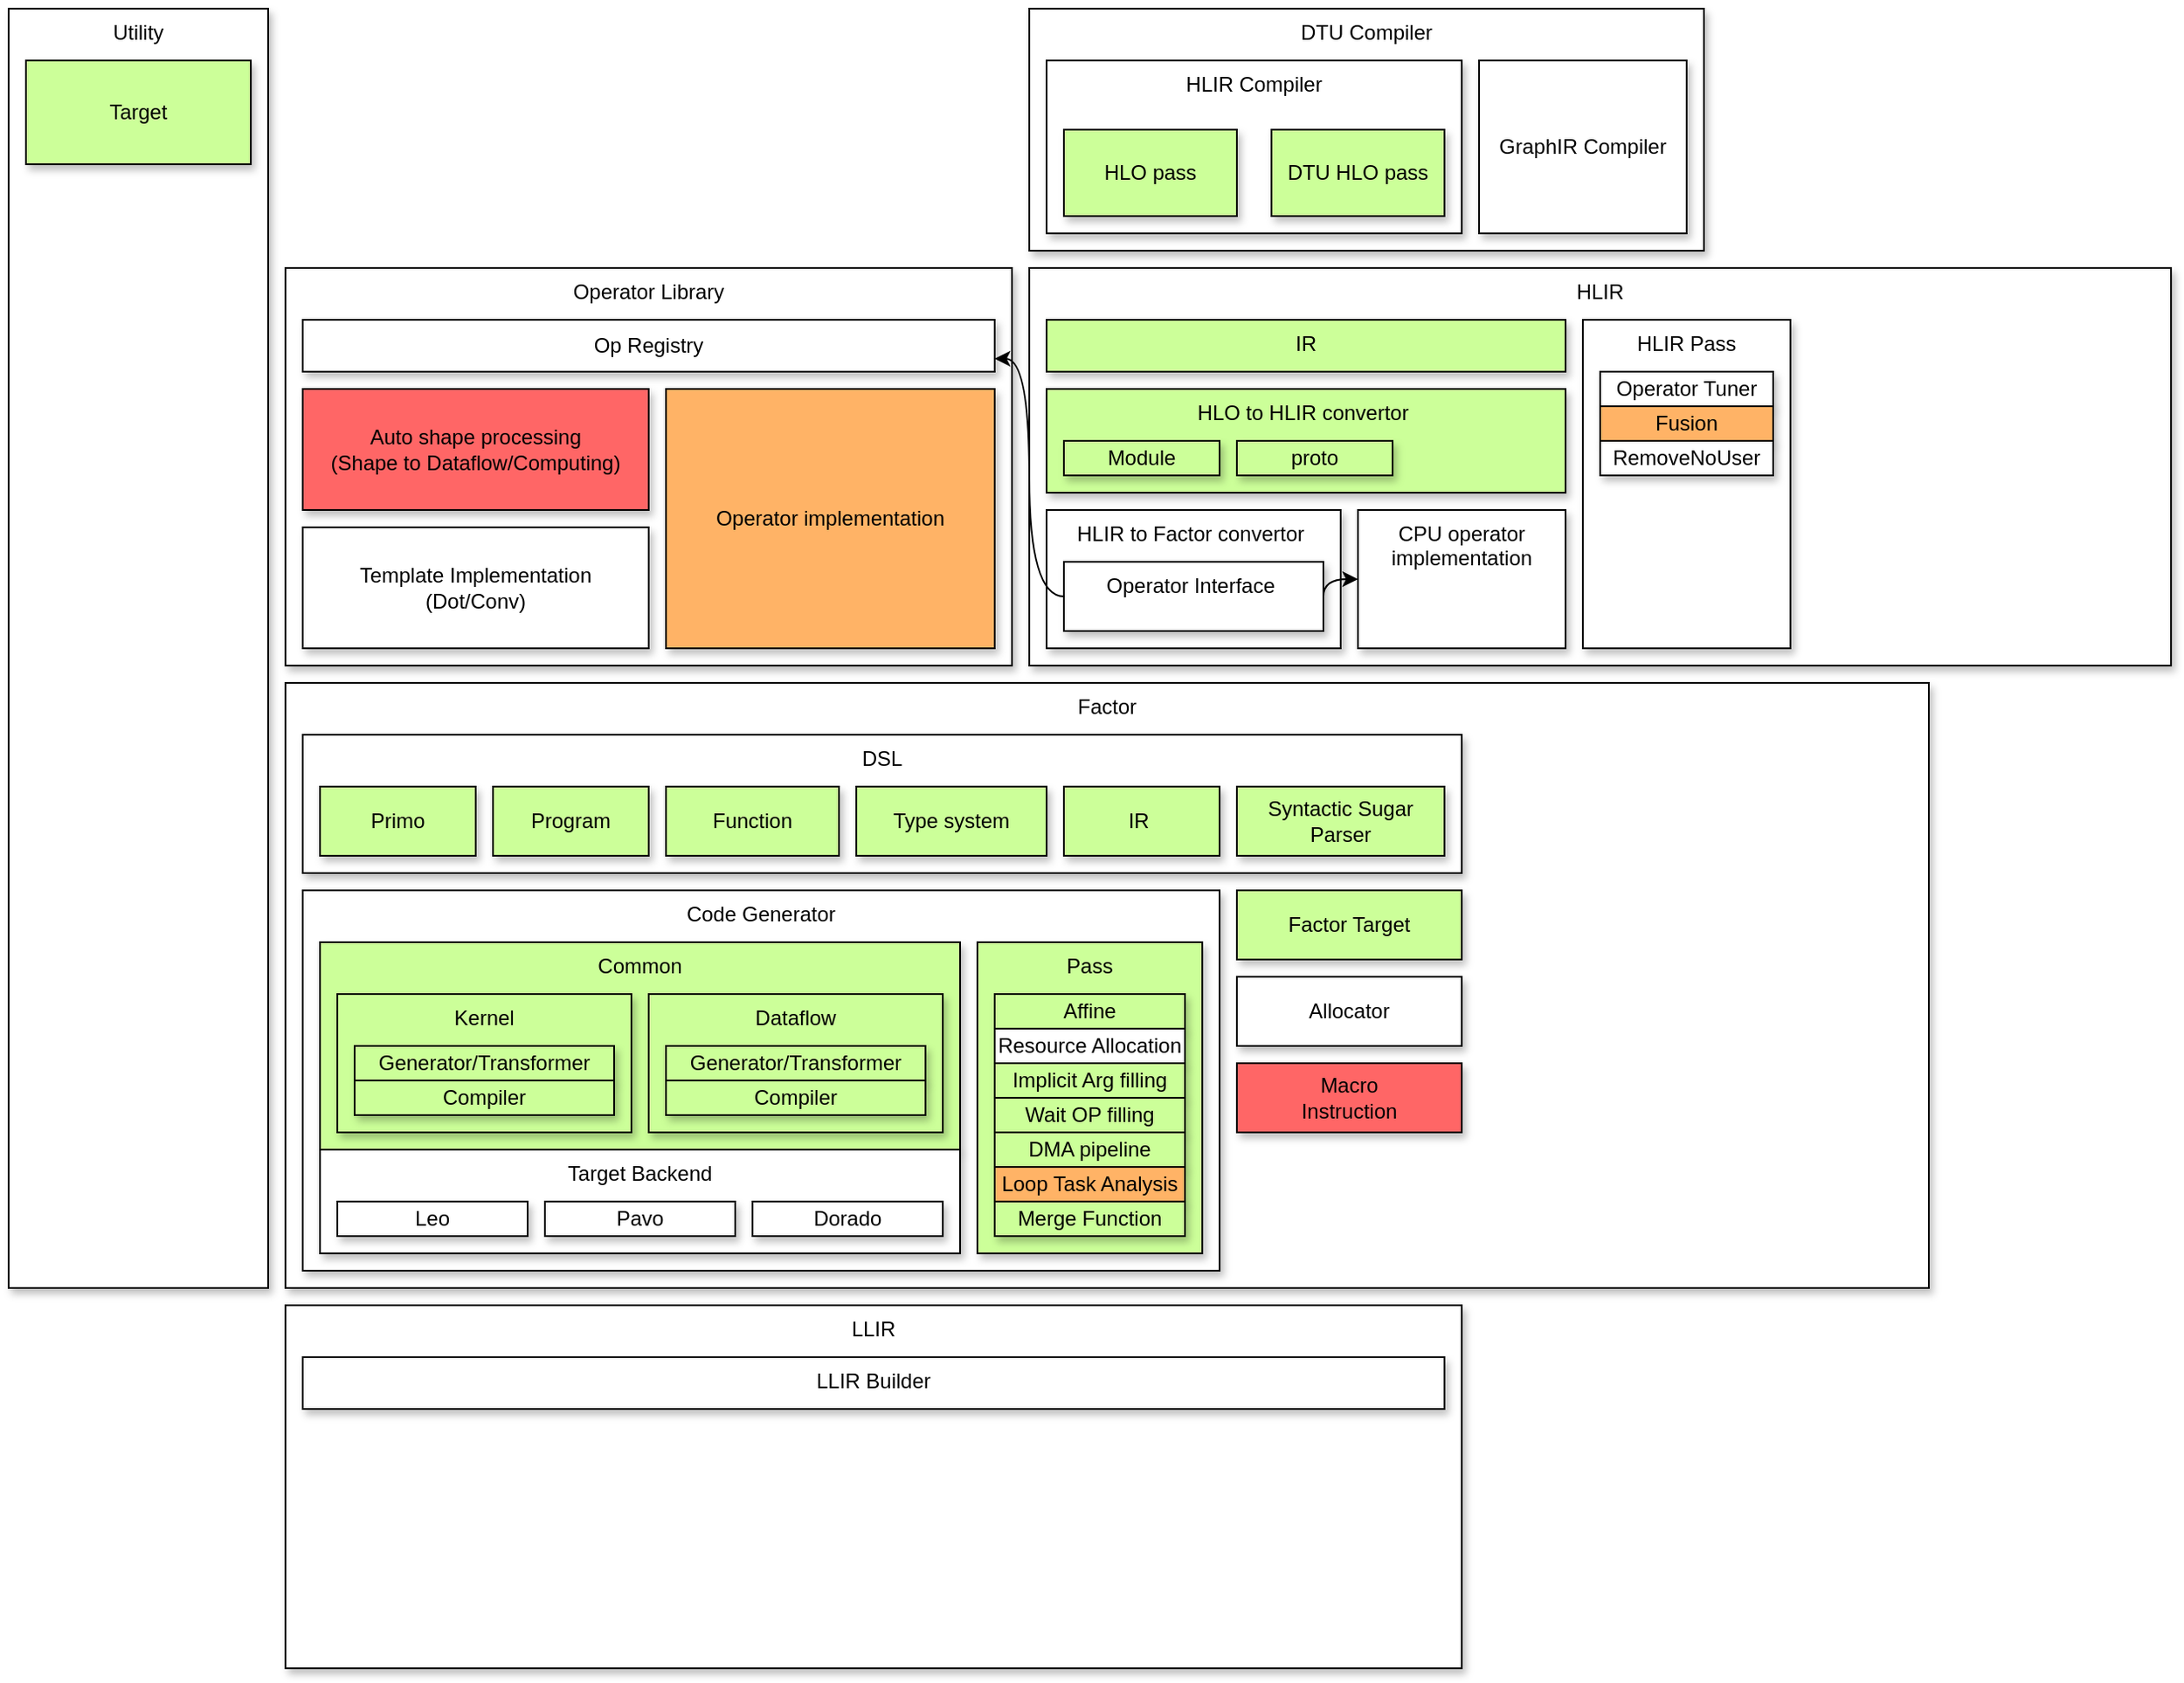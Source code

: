 <mxfile version="14.5.0" type="github">
  <diagram id="_3LncPrsmreKFIglYwDI" name="Page-1">
    <mxGraphModel dx="2031" dy="659" grid="1" gridSize="10" guides="1" tooltips="1" connect="1" arrows="1" fold="1" page="1" pageScale="1" pageWidth="850" pageHeight="1100" math="0" shadow="0">
      <root>
        <mxCell id="0" />
        <mxCell id="1" parent="0" />
        <mxCell id="cP5ySLdVDg7BmedUUOFs-13" value="Operator Library" style="rounded=0;whiteSpace=wrap;html=1;verticalAlign=top;shadow=1;" vertex="1" parent="1">
          <mxGeometry x="-390" y="340" width="420" height="230" as="geometry" />
        </mxCell>
        <mxCell id="cP5ySLdVDg7BmedUUOFs-24" value="Factor" style="rounded=0;whiteSpace=wrap;html=1;align=center;verticalAlign=top;shadow=1;" vertex="1" parent="1">
          <mxGeometry x="-390" y="580" width="950" height="350" as="geometry" />
        </mxCell>
        <mxCell id="cP5ySLdVDg7BmedUUOFs-41" value="Code Generator" style="rounded=0;whiteSpace=wrap;html=1;align=center;verticalAlign=top;shadow=1;" vertex="1" parent="1">
          <mxGeometry x="-380" y="700" width="530" height="220" as="geometry" />
        </mxCell>
        <mxCell id="cP5ySLdVDg7BmedUUOFs-47" value="Common" style="rounded=0;whiteSpace=wrap;html=1;shadow=1;align=center;verticalAlign=top;fillColor=#CCFF99;" vertex="1" parent="1">
          <mxGeometry x="-370" y="730" width="370" height="120" as="geometry" />
        </mxCell>
        <mxCell id="mfwibhz9wOhJmcExsnoy-1" value="HLIR" style="rounded=0;whiteSpace=wrap;html=1;align=center;verticalAlign=top;shadow=1;" parent="1" vertex="1">
          <mxGeometry x="40" y="340" width="660" height="230" as="geometry" />
        </mxCell>
        <mxCell id="mfwibhz9wOhJmcExsnoy-2" value="DTU Compiler&lt;br&gt;" style="rounded=0;whiteSpace=wrap;html=1;align=center;verticalAlign=top;shadow=1;" parent="1" vertex="1">
          <mxGeometry x="40" y="190" width="390" height="140" as="geometry" />
        </mxCell>
        <mxCell id="cP5ySLdVDg7BmedUUOFs-1" value="HLIR Compiler" style="rounded=0;whiteSpace=wrap;html=1;verticalAlign=top;shadow=1;" vertex="1" parent="1">
          <mxGeometry x="50" y="220" width="240" height="100" as="geometry" />
        </mxCell>
        <mxCell id="cP5ySLdVDg7BmedUUOFs-2" value="GraphIR Compiler" style="rounded=0;whiteSpace=wrap;html=1;shadow=1;" vertex="1" parent="1">
          <mxGeometry x="300" y="220" width="120" height="100" as="geometry" />
        </mxCell>
        <mxCell id="cP5ySLdVDg7BmedUUOFs-3" value="HLO to HLIR convertor&amp;nbsp;" style="rounded=0;whiteSpace=wrap;html=1;verticalAlign=top;shadow=1;fillColor=#CCFF99;" vertex="1" parent="1">
          <mxGeometry x="50" y="410" width="300" height="60" as="geometry" />
        </mxCell>
        <mxCell id="cP5ySLdVDg7BmedUUOFs-4" value="HLIR to Factor&amp;nbsp;convertor&amp;nbsp;" style="rounded=0;whiteSpace=wrap;html=1;verticalAlign=top;shadow=1;" vertex="1" parent="1">
          <mxGeometry x="50" y="480" width="170" height="80" as="geometry" />
        </mxCell>
        <mxCell id="cP5ySLdVDg7BmedUUOFs-5" value="HLO pass" style="rounded=0;whiteSpace=wrap;html=1;shadow=1;fillColor=#CCFF99;" vertex="1" parent="1">
          <mxGeometry x="60" y="260" width="100" height="50" as="geometry" />
        </mxCell>
        <mxCell id="cP5ySLdVDg7BmedUUOFs-6" value="DTU HLO pass" style="rounded=0;whiteSpace=wrap;html=1;shadow=1;fillColor=#CCFF99;" vertex="1" parent="1">
          <mxGeometry x="180" y="260" width="100" height="50" as="geometry" />
        </mxCell>
        <mxCell id="cP5ySLdVDg7BmedUUOFs-8" value="Module" style="rounded=0;whiteSpace=wrap;html=1;align=center;shadow=1;fillColor=#CCFF99;" vertex="1" parent="1">
          <mxGeometry x="60" y="440" width="90" height="20" as="geometry" />
        </mxCell>
        <mxCell id="cP5ySLdVDg7BmedUUOFs-10" value="proto" style="rounded=0;whiteSpace=wrap;html=1;align=center;shadow=1;fillColor=#CCFF99;" vertex="1" parent="1">
          <mxGeometry x="160" y="440" width="90" height="20" as="geometry" />
        </mxCell>
        <mxCell id="cP5ySLdVDg7BmedUUOFs-11" value="HLIR Pass" style="rounded=0;whiteSpace=wrap;html=1;verticalAlign=top;shadow=1;" vertex="1" parent="1">
          <mxGeometry x="360" y="370" width="120" height="190" as="geometry" />
        </mxCell>
        <mxCell id="cP5ySLdVDg7BmedUUOFs-71" style="edgeStyle=orthogonalEdgeStyle;curved=1;rounded=0;orthogonalLoop=1;jettySize=auto;html=1;exitX=0;exitY=0.5;exitDx=0;exitDy=0;entryX=1;entryY=0.75;entryDx=0;entryDy=0;" edge="1" parent="1" source="cP5ySLdVDg7BmedUUOFs-12" target="cP5ySLdVDg7BmedUUOFs-16">
          <mxGeometry relative="1" as="geometry" />
        </mxCell>
        <mxCell id="cP5ySLdVDg7BmedUUOFs-72" style="edgeStyle=orthogonalEdgeStyle;curved=1;rounded=0;orthogonalLoop=1;jettySize=auto;html=1;exitX=1;exitY=0.5;exitDx=0;exitDy=0;entryX=0;entryY=0.5;entryDx=0;entryDy=0;" edge="1" parent="1" source="cP5ySLdVDg7BmedUUOFs-12" target="cP5ySLdVDg7BmedUUOFs-22">
          <mxGeometry relative="1" as="geometry">
            <Array as="points">
              <mxPoint x="210" y="520" />
            </Array>
          </mxGeometry>
        </mxCell>
        <mxCell id="cP5ySLdVDg7BmedUUOFs-12" value="Operator Interface&amp;nbsp;" style="rounded=0;whiteSpace=wrap;html=1;verticalAlign=top;shadow=1;" vertex="1" parent="1">
          <mxGeometry x="60" y="510" width="150" height="40" as="geometry" />
        </mxCell>
        <mxCell id="cP5ySLdVDg7BmedUUOFs-15" value="Auto shape processing&lt;br&gt;(Shape to Dataflow/Computing)" style="rounded=0;whiteSpace=wrap;html=1;align=center;shadow=1;fillColor=#FF6666;" vertex="1" parent="1">
          <mxGeometry x="-380" y="410" width="200" height="70" as="geometry" />
        </mxCell>
        <mxCell id="cP5ySLdVDg7BmedUUOFs-16" value="Op Registry" style="rounded=0;whiteSpace=wrap;html=1;align=center;shadow=1;" vertex="1" parent="1">
          <mxGeometry x="-380" y="370" width="400" height="30" as="geometry" />
        </mxCell>
        <mxCell id="cP5ySLdVDg7BmedUUOFs-17" value="&lt;span&gt;Template Implementation&lt;br&gt;(Dot/Conv)&lt;br&gt;&lt;/span&gt;" style="rounded=0;whiteSpace=wrap;html=1;align=center;shadow=1;" vertex="1" parent="1">
          <mxGeometry x="-380" y="490" width="200" height="70" as="geometry" />
        </mxCell>
        <mxCell id="cP5ySLdVDg7BmedUUOFs-18" value="Operator Tuner" style="rounded=0;whiteSpace=wrap;html=1;align=center;shadow=1;" vertex="1" parent="1">
          <mxGeometry x="370" y="400" width="100" height="20" as="geometry" />
        </mxCell>
        <mxCell id="cP5ySLdVDg7BmedUUOFs-21" value="&lt;span&gt;Operator implementation&lt;br&gt;&lt;/span&gt;" style="rounded=0;whiteSpace=wrap;html=1;align=center;shadow=1;fillColor=#FFB366;" vertex="1" parent="1">
          <mxGeometry x="-170" y="410" width="190" height="150" as="geometry" />
        </mxCell>
        <mxCell id="cP5ySLdVDg7BmedUUOFs-22" value="CPU operator implementation" style="rounded=0;whiteSpace=wrap;html=1;verticalAlign=top;shadow=1;" vertex="1" parent="1">
          <mxGeometry x="230" y="480" width="120" height="80" as="geometry" />
        </mxCell>
        <mxCell id="cP5ySLdVDg7BmedUUOFs-25" value="DSL" style="rounded=0;whiteSpace=wrap;html=1;align=center;verticalAlign=top;shadow=1;" vertex="1" parent="1">
          <mxGeometry x="-380" y="610" width="670" height="80" as="geometry" />
        </mxCell>
        <mxCell id="cP5ySLdVDg7BmedUUOFs-26" value="Primo" style="rounded=0;whiteSpace=wrap;html=1;align=center;shadow=1;fillColor=#CCFF99;" vertex="1" parent="1">
          <mxGeometry x="-370" y="640" width="90" height="40" as="geometry" />
        </mxCell>
        <mxCell id="cP5ySLdVDg7BmedUUOFs-27" value="Program" style="rounded=0;whiteSpace=wrap;html=1;align=center;shadow=1;fillColor=#CCFF99;" vertex="1" parent="1">
          <mxGeometry x="-270" y="640" width="90" height="40" as="geometry" />
        </mxCell>
        <mxCell id="cP5ySLdVDg7BmedUUOFs-28" value="Factor Target" style="rounded=0;whiteSpace=wrap;html=1;align=center;shadow=1;fillColor=#CCFF99;" vertex="1" parent="1">
          <mxGeometry x="160" y="700" width="130" height="40" as="geometry" />
        </mxCell>
        <mxCell id="cP5ySLdVDg7BmedUUOFs-31" value="Utility" style="rounded=0;whiteSpace=wrap;html=1;align=center;verticalAlign=top;shadow=1;" vertex="1" parent="1">
          <mxGeometry x="-550" y="190" width="150" height="740" as="geometry" />
        </mxCell>
        <mxCell id="cP5ySLdVDg7BmedUUOFs-29" value="Target" style="rounded=0;whiteSpace=wrap;html=1;align=center;shadow=1;fillColor=#CCFF99;" vertex="1" parent="1">
          <mxGeometry x="-540" y="220" width="130" height="60" as="geometry" />
        </mxCell>
        <mxCell id="cP5ySLdVDg7BmedUUOFs-32" value="Type system" style="rounded=0;whiteSpace=wrap;html=1;align=center;shadow=1;fillColor=#CCFF99;" vertex="1" parent="1">
          <mxGeometry x="-60" y="640" width="110" height="40" as="geometry" />
        </mxCell>
        <mxCell id="cP5ySLdVDg7BmedUUOFs-34" value="IR" style="rounded=0;whiteSpace=wrap;html=1;verticalAlign=top;shadow=1;fillColor=#CCFF99;" vertex="1" parent="1">
          <mxGeometry x="50" y="370" width="300" height="30" as="geometry" />
        </mxCell>
        <mxCell id="cP5ySLdVDg7BmedUUOFs-35" value="Fusion" style="rounded=0;whiteSpace=wrap;html=1;align=center;shadow=1;fillColor=#FFB366;" vertex="1" parent="1">
          <mxGeometry x="370" y="420" width="100" height="20" as="geometry" />
        </mxCell>
        <mxCell id="cP5ySLdVDg7BmedUUOFs-37" value="IR&amp;nbsp;" style="rounded=0;whiteSpace=wrap;html=1;align=center;verticalAlign=middle;shadow=1;fillColor=#CCFF99;" vertex="1" parent="1">
          <mxGeometry x="60" y="640" width="90" height="40" as="geometry" />
        </mxCell>
        <mxCell id="cP5ySLdVDg7BmedUUOFs-38" value="Function" style="rounded=0;whiteSpace=wrap;html=1;align=center;shadow=1;fillColor=#CCFF99;" vertex="1" parent="1">
          <mxGeometry x="-170" y="640" width="100" height="40" as="geometry" />
        </mxCell>
        <mxCell id="cP5ySLdVDg7BmedUUOFs-40" value="&lt;div style=&quot;&quot;&gt;Syntactic Sugar Parser&lt;/div&gt;" style="rounded=0;whiteSpace=wrap;html=1;align=center;verticalAlign=middle;shadow=1;fillColor=#CCFF99;" vertex="1" parent="1">
          <mxGeometry x="160" y="640" width="120" height="40" as="geometry" />
        </mxCell>
        <mxCell id="cP5ySLdVDg7BmedUUOFs-42" value="Pass" style="rounded=0;whiteSpace=wrap;html=1;align=center;verticalAlign=top;shadow=1;fillColor=#CCFF99;" vertex="1" parent="1">
          <mxGeometry x="10" y="730" width="130" height="180" as="geometry" />
        </mxCell>
        <mxCell id="cP5ySLdVDg7BmedUUOFs-43" value="Kernel" style="rounded=0;whiteSpace=wrap;html=1;align=center;verticalAlign=top;shadow=1;fillColor=#CCFF99;" vertex="1" parent="1">
          <mxGeometry x="-360" y="760" width="170" height="80" as="geometry" />
        </mxCell>
        <mxCell id="cP5ySLdVDg7BmedUUOFs-44" value="Dataflow" style="rounded=0;whiteSpace=wrap;html=1;align=center;verticalAlign=top;shadow=1;fillColor=#CCFF99;" vertex="1" parent="1">
          <mxGeometry x="-180" y="760" width="170" height="80" as="geometry" />
        </mxCell>
        <mxCell id="cP5ySLdVDg7BmedUUOFs-48" value="Target Backend" style="rounded=0;whiteSpace=wrap;html=1;shadow=1;align=center;verticalAlign=top;" vertex="1" parent="1">
          <mxGeometry x="-370" y="850" width="370" height="60" as="geometry" />
        </mxCell>
        <mxCell id="cP5ySLdVDg7BmedUUOFs-49" value="Leo" style="rounded=0;whiteSpace=wrap;html=1;shadow=1;align=center;" vertex="1" parent="1">
          <mxGeometry x="-360" y="880" width="110" height="20" as="geometry" />
        </mxCell>
        <mxCell id="cP5ySLdVDg7BmedUUOFs-50" value="Pavo" style="rounded=0;whiteSpace=wrap;html=1;shadow=1;align=center;" vertex="1" parent="1">
          <mxGeometry x="-240" y="880" width="110" height="20" as="geometry" />
        </mxCell>
        <mxCell id="cP5ySLdVDg7BmedUUOFs-51" value="Dorado" style="rounded=0;whiteSpace=wrap;html=1;shadow=1;align=center;" vertex="1" parent="1">
          <mxGeometry x="-120" y="880" width="110" height="20" as="geometry" />
        </mxCell>
        <mxCell id="cP5ySLdVDg7BmedUUOFs-53" value="Allocator" style="rounded=0;whiteSpace=wrap;html=1;align=center;shadow=1;" vertex="1" parent="1">
          <mxGeometry x="160" y="750" width="130" height="40" as="geometry" />
        </mxCell>
        <mxCell id="cP5ySLdVDg7BmedUUOFs-54" value="Generator/Transformer" style="rounded=0;whiteSpace=wrap;html=1;shadow=1;align=center;fillColor=#CCFF99;" vertex="1" parent="1">
          <mxGeometry x="-350" y="790" width="150" height="20" as="geometry" />
        </mxCell>
        <mxCell id="cP5ySLdVDg7BmedUUOFs-55" value="Compiler" style="rounded=0;whiteSpace=wrap;html=1;shadow=1;align=center;fillColor=#CCFF99;" vertex="1" parent="1">
          <mxGeometry x="-350" y="810" width="150" height="20" as="geometry" />
        </mxCell>
        <mxCell id="cP5ySLdVDg7BmedUUOFs-56" value="Generator/Transformer" style="rounded=0;whiteSpace=wrap;html=1;shadow=1;align=center;fillColor=#CCFF99;" vertex="1" parent="1">
          <mxGeometry x="-170" y="790" width="150" height="20" as="geometry" />
        </mxCell>
        <mxCell id="cP5ySLdVDg7BmedUUOFs-57" value="Compiler" style="rounded=0;whiteSpace=wrap;html=1;shadow=1;align=center;fillColor=#CCFF99;" vertex="1" parent="1">
          <mxGeometry x="-170" y="810" width="150" height="20" as="geometry" />
        </mxCell>
        <mxCell id="cP5ySLdVDg7BmedUUOFs-58" value="Macro&lt;br&gt;Instruction" style="rounded=0;whiteSpace=wrap;html=1;align=center;shadow=1;fillColor=#FF6666;" vertex="1" parent="1">
          <mxGeometry x="160" y="800" width="130" height="40" as="geometry" />
        </mxCell>
        <mxCell id="cP5ySLdVDg7BmedUUOFs-59" value="Affine" style="rounded=0;whiteSpace=wrap;html=1;shadow=1;align=center;fillColor=#CCFF99;" vertex="1" parent="1">
          <mxGeometry x="20" y="760" width="110" height="20" as="geometry" />
        </mxCell>
        <mxCell id="cP5ySLdVDg7BmedUUOFs-60" value="Resource Allocation" style="rounded=0;whiteSpace=wrap;html=1;shadow=1;align=center;" vertex="1" parent="1">
          <mxGeometry x="20" y="780" width="110" height="20" as="geometry" />
        </mxCell>
        <mxCell id="cP5ySLdVDg7BmedUUOFs-61" value="RemoveNoUser" style="rounded=0;whiteSpace=wrap;html=1;align=center;shadow=1;" vertex="1" parent="1">
          <mxGeometry x="370" y="440" width="100" height="20" as="geometry" />
        </mxCell>
        <mxCell id="cP5ySLdVDg7BmedUUOFs-62" value="Implicit Arg filling" style="rounded=0;whiteSpace=wrap;html=1;shadow=1;align=center;fillColor=#CCFF99;" vertex="1" parent="1">
          <mxGeometry x="20" y="800" width="110" height="20" as="geometry" />
        </mxCell>
        <mxCell id="cP5ySLdVDg7BmedUUOFs-63" value="Wait OP filling" style="rounded=0;whiteSpace=wrap;html=1;shadow=1;align=center;fillColor=#CCFF99;" vertex="1" parent="1">
          <mxGeometry x="20" y="820" width="110" height="20" as="geometry" />
        </mxCell>
        <mxCell id="cP5ySLdVDg7BmedUUOFs-65" value="DMA pipeline" style="rounded=0;whiteSpace=wrap;html=1;shadow=1;align=center;fillColor=#CCFF99;" vertex="1" parent="1">
          <mxGeometry x="20" y="840" width="110" height="20" as="geometry" />
        </mxCell>
        <mxCell id="cP5ySLdVDg7BmedUUOFs-66" value="Loop Task Analysis" style="rounded=0;whiteSpace=wrap;html=1;shadow=1;align=center;fillColor=#FFB366;" vertex="1" parent="1">
          <mxGeometry x="20" y="860" width="110" height="20" as="geometry" />
        </mxCell>
        <mxCell id="cP5ySLdVDg7BmedUUOFs-67" value="Merge Function" style="rounded=0;whiteSpace=wrap;html=1;shadow=1;align=center;fillColor=#CCFF99;" vertex="1" parent="1">
          <mxGeometry x="20" y="880" width="110" height="20" as="geometry" />
        </mxCell>
        <mxCell id="cP5ySLdVDg7BmedUUOFs-76" value="LLIR" style="rounded=0;whiteSpace=wrap;html=1;align=center;verticalAlign=top;shadow=1;" vertex="1" parent="1">
          <mxGeometry x="-390" y="940" width="680" height="210" as="geometry" />
        </mxCell>
        <mxCell id="cP5ySLdVDg7BmedUUOFs-77" value="LLIR Builder" style="rounded=0;whiteSpace=wrap;html=1;align=center;verticalAlign=top;shadow=1;" vertex="1" parent="1">
          <mxGeometry x="-380" y="970" width="660" height="30" as="geometry" />
        </mxCell>
      </root>
    </mxGraphModel>
  </diagram>
</mxfile>
